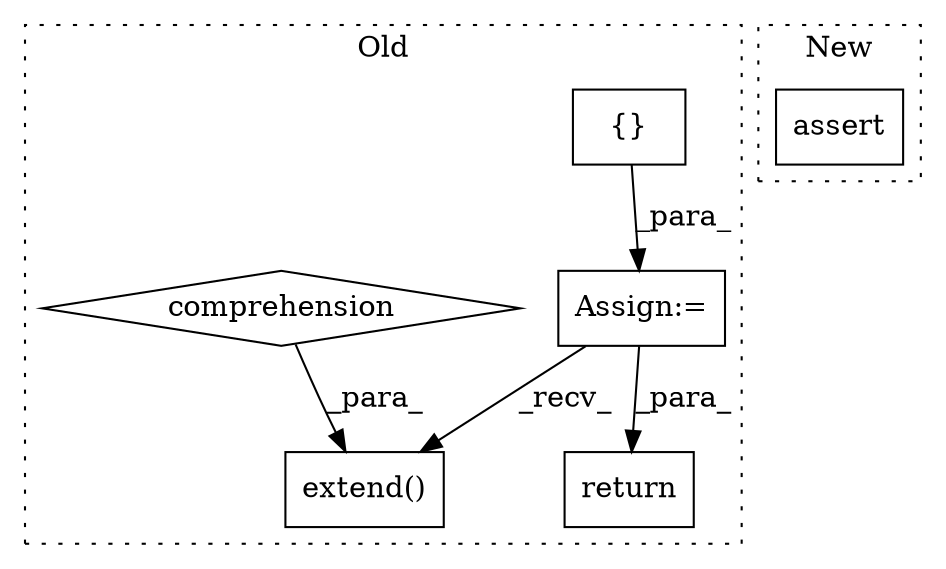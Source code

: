 digraph G {
subgraph cluster0 {
1 [label="extend()" a="75" s="3738,3812" l="27,1" shape="box"];
3 [label="Assign:=" a="68" s="3293" l="14" shape="box"];
4 [label="{}" a="59" s="3307,3307" l="2,1" shape="box"];
5 [label="comprehension" a="45" s="3771" l="3" shape="diamond"];
6 [label="return" a="93" s="4886" l="7" shape="box"];
label = "Old";
style="dotted";
}
subgraph cluster1 {
2 [label="assert" a="65" s="2292" l="7" shape="box"];
label = "New";
style="dotted";
}
3 -> 6 [label="_para_"];
3 -> 1 [label="_recv_"];
4 -> 3 [label="_para_"];
5 -> 1 [label="_para_"];
}